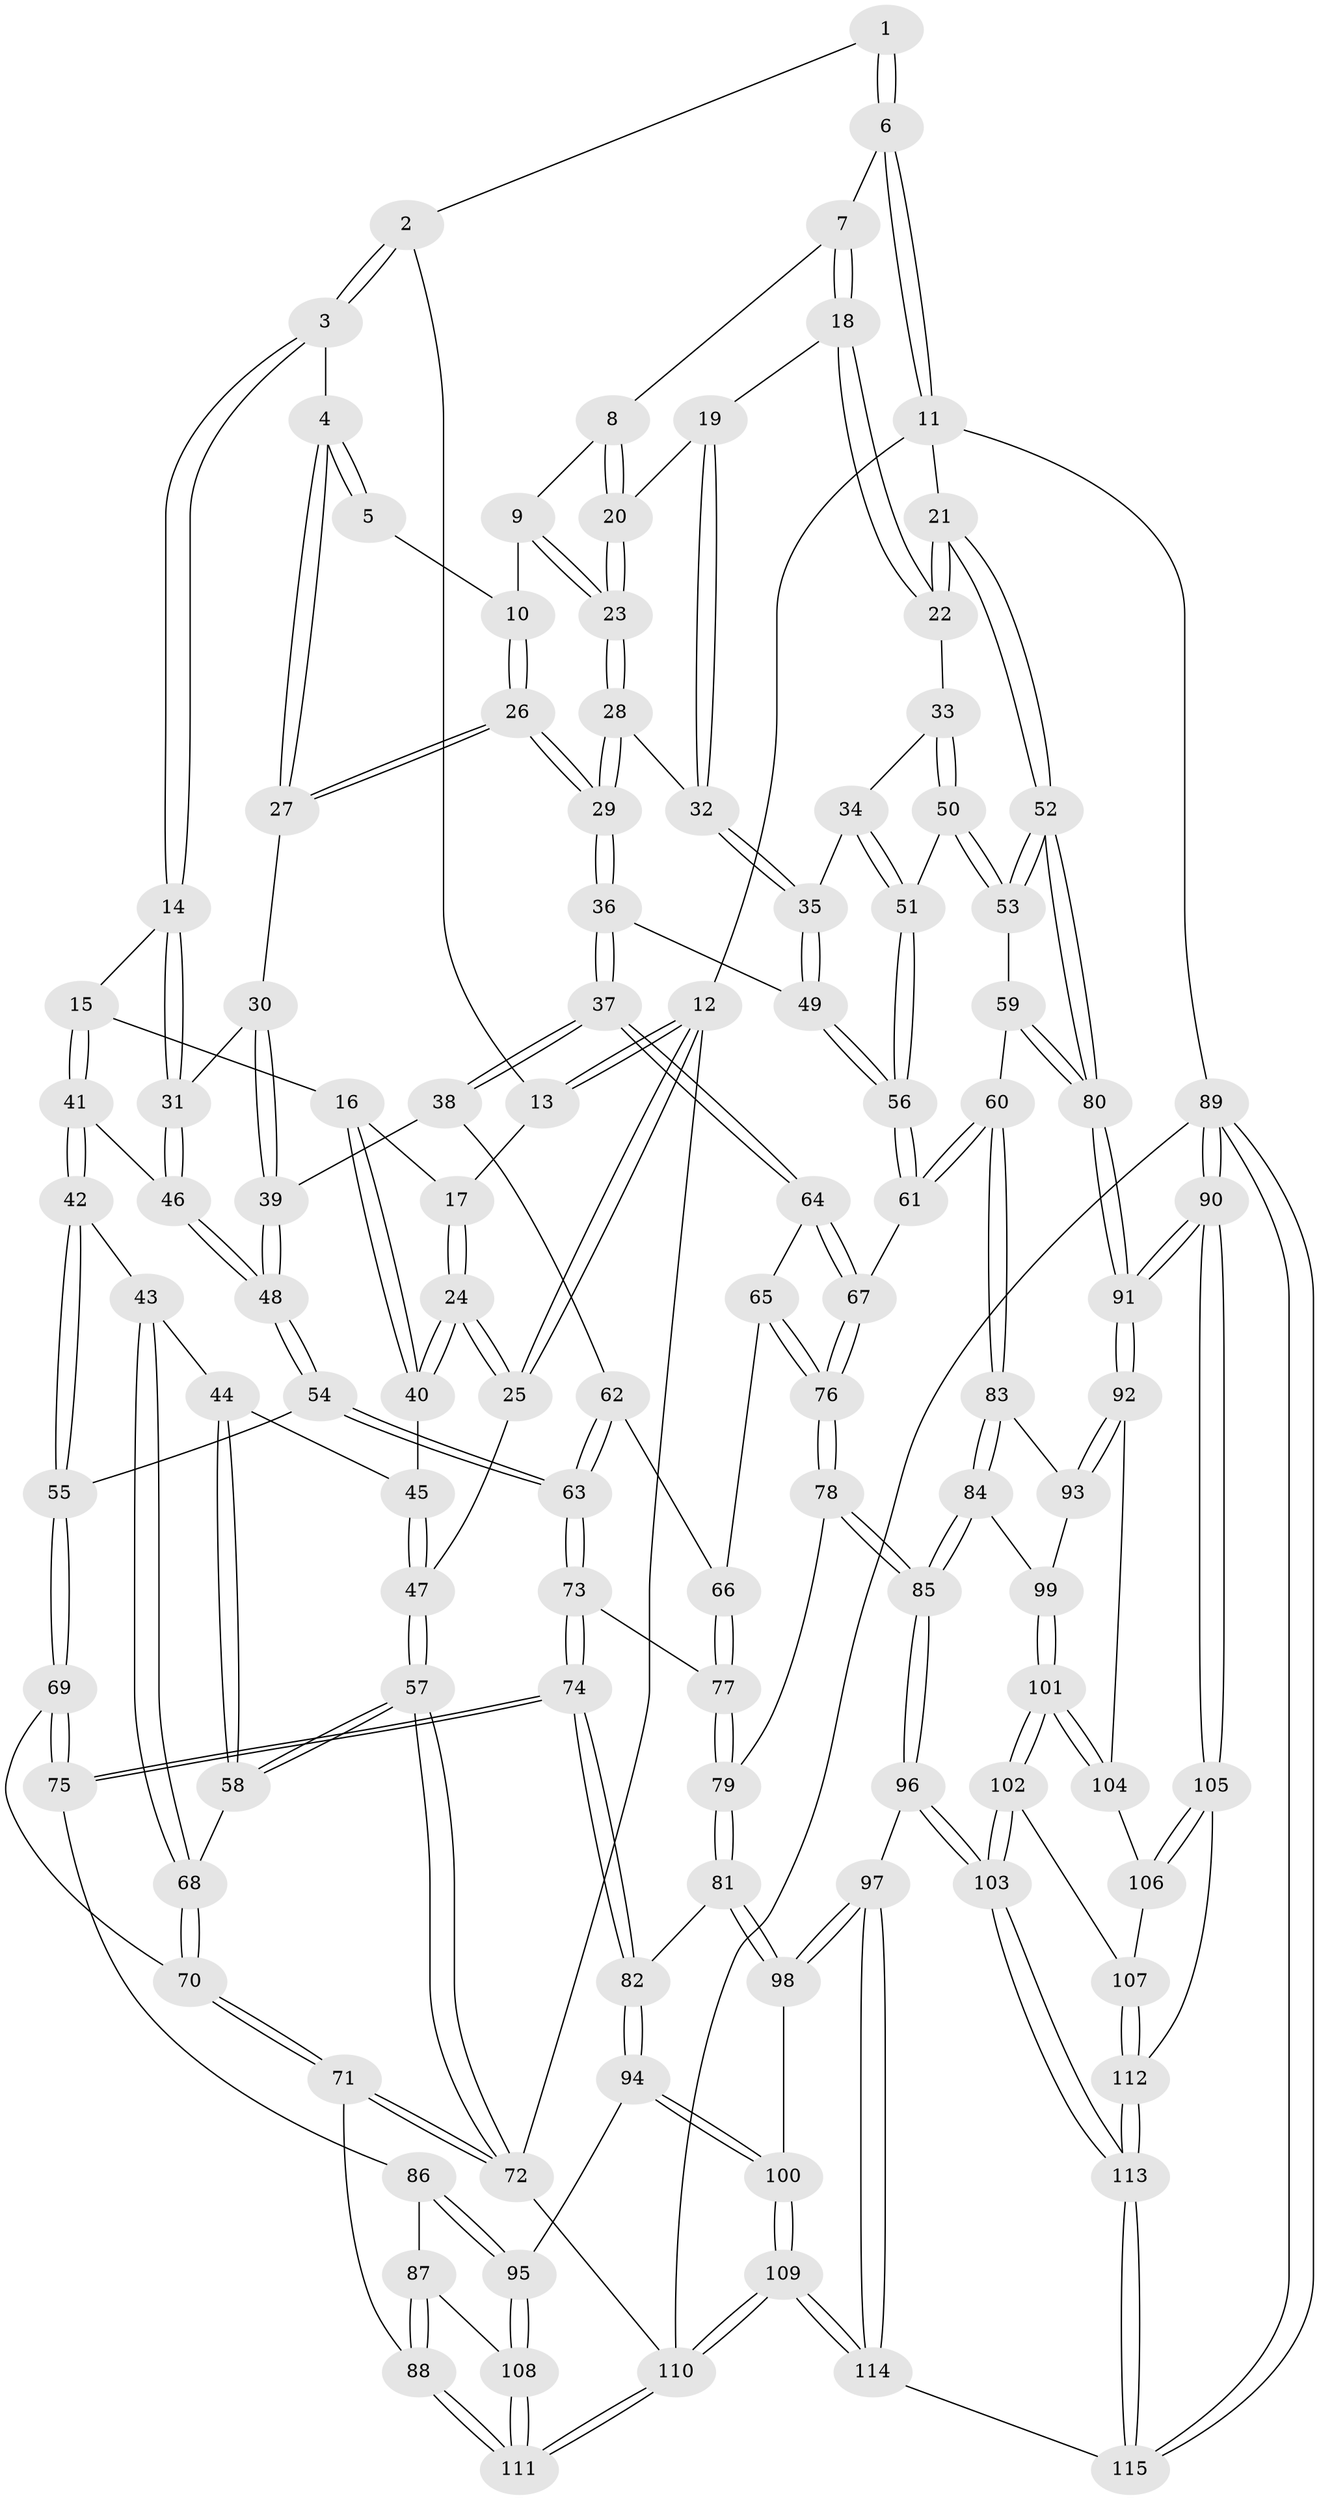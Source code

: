 // coarse degree distribution, {3: 0.12857142857142856, 4: 0.4142857142857143, 5: 0.35714285714285715, 6: 0.1}
// Generated by graph-tools (version 1.1) at 2025/42/03/06/25 10:42:33]
// undirected, 115 vertices, 284 edges
graph export_dot {
graph [start="1"]
  node [color=gray90,style=filled];
  1 [pos="+0.5927912058178804+0"];
  2 [pos="+0.22789987249293203+0"];
  3 [pos="+0.3144050168781023+0.041505940185388945"];
  4 [pos="+0.4276106606094641+0.10271112067000376"];
  5 [pos="+0.5540051734216541+0"];
  6 [pos="+0.8787596777995557+0"];
  7 [pos="+0.8304986979039768+0"];
  8 [pos="+0.7251020773720859+0.064635078170545"];
  9 [pos="+0.6107700819555733+0.11568083902927202"];
  10 [pos="+0.5863934125932934+0.11641936245608749"];
  11 [pos="+1+0"];
  12 [pos="+0+0"];
  13 [pos="+0+0"];
  14 [pos="+0.26567941888306335+0.14010644464049446"];
  15 [pos="+0.14089825697220468+0.1950346928327103"];
  16 [pos="+0.12494658444333291+0.19081897668052755"];
  17 [pos="+0.09237943886138324+0.10507734817095196"];
  18 [pos="+0.8708276276442243+0.1574652748535236"];
  19 [pos="+0.8311341972193663+0.19268456066571915"];
  20 [pos="+0.7130576181567116+0.18585987873987256"];
  21 [pos="+1+0.2323617160612241"];
  22 [pos="+0.9639852700959672+0.23145723616169472"];
  23 [pos="+0.6896759889284501+0.21317197010460637"];
  24 [pos="+0+0.22309511058632012"];
  25 [pos="+0+0.22398282429323652"];
  26 [pos="+0.507695939008947+0.19060262798880104"];
  27 [pos="+0.48686946992165964+0.18491893006889515"];
  28 [pos="+0.6839652207918259+0.23595580822649934"];
  29 [pos="+0.5771410787248458+0.29700892559704617"];
  30 [pos="+0.47098912462879516+0.19628687080260163"];
  31 [pos="+0.32849334221530163+0.2524164405104004"];
  32 [pos="+0.7785692750168252+0.2926343456809666"];
  33 [pos="+0.9145567498523668+0.3115726090160405"];
  34 [pos="+0.8164925415735245+0.31662704973794387"];
  35 [pos="+0.7838672973934249+0.31650966704053674"];
  36 [pos="+0.5769613792755086+0.3141482297206809"];
  37 [pos="+0.555750034934927+0.3616483406495631"];
  38 [pos="+0.45213336999284337+0.3789633736870339"];
  39 [pos="+0.3990204500039475+0.3656432574345386"];
  40 [pos="+0.08155741039093577+0.21739489445649174"];
  41 [pos="+0.14581801700603006+0.20494034444378095"];
  42 [pos="+0.215616329383235+0.39464497853475466"];
  43 [pos="+0.19191824966265225+0.39968315847292746"];
  44 [pos="+0.07083929988640761+0.351944781565769"];
  45 [pos="+0.07237811154037593+0.2718702750690476"];
  46 [pos="+0.3182959419237772+0.2949622092723984"];
  47 [pos="+0+0.42683270822622665"];
  48 [pos="+0.3102843728325012+0.37228386849161843"];
  49 [pos="+0.7608819126967887+0.37914557482738137"];
  50 [pos="+0.9200533464752383+0.3671946523916722"];
  51 [pos="+0.878294086909109+0.38248041277824324"];
  52 [pos="+1+0.5006998578463713"];
  53 [pos="+0.9282285676419937+0.3791050597634014"];
  54 [pos="+0.2787221777108337+0.40396570143614535"];
  55 [pos="+0.26313562143903163+0.40897001489931395"];
  56 [pos="+0.7715072760673704+0.4351785057429665"];
  57 [pos="+0+0.4338419131411225"];
  58 [pos="+0+0.4079599056108053"];
  59 [pos="+0.874195903640064+0.5168009587486831"];
  60 [pos="+0.7981973673049908+0.5418642354667517"];
  61 [pos="+0.767234438679423+0.4955150477030719"];
  62 [pos="+0.45034439400471277+0.41298954124763787"];
  63 [pos="+0.3929386078026742+0.515986549560651"];
  64 [pos="+0.5724903024494052+0.4222223489115656"];
  65 [pos="+0.5300566955932641+0.49261548192164795"];
  66 [pos="+0.46976395373641494+0.5097237578062372"];
  67 [pos="+0.6715929394404494+0.4847010836239504"];
  68 [pos="+0.1203661896227904+0.4616935051276952"];
  69 [pos="+0.23716207143375767+0.5573154818707126"];
  70 [pos="+0.08174071310234939+0.5654138462348949"];
  71 [pos="+0+0.7164459461753343"];
  72 [pos="+0+0.7085744710942761"];
  73 [pos="+0.40994690400808065+0.5390002229980352"];
  74 [pos="+0.37668802339307816+0.6261960213548309"];
  75 [pos="+0.2609094916457459+0.614516282733146"];
  76 [pos="+0.5755904413827294+0.5928931050173502"];
  77 [pos="+0.4385435486802001+0.5322724022245736"];
  78 [pos="+0.5716392521541808+0.6369467238199726"];
  79 [pos="+0.5618052527386344+0.639523312277834"];
  80 [pos="+1+0.5165989386046009"];
  81 [pos="+0.5347116377067709+0.6560237715123327"];
  82 [pos="+0.40747891256144353+0.6767104999757632"];
  83 [pos="+0.7972253161755004+0.5518393753264997"];
  84 [pos="+0.7769497030282466+0.6692899121368875"];
  85 [pos="+0.6995105372659669+0.7054147163670791"];
  86 [pos="+0.2467007612213157+0.6374234212953327"];
  87 [pos="+0.12212721007978176+0.7488684872491593"];
  88 [pos="+0+0.7301056668901184"];
  89 [pos="+1+1"];
  90 [pos="+1+0.9982407892415415"];
  91 [pos="+1+0.6087225579433"];
  92 [pos="+1+0.6415967930598849"];
  93 [pos="+1+0.6494484592174438"];
  94 [pos="+0.3858424134674124+0.7981923784491097"];
  95 [pos="+0.3389503398572011+0.8009608672830554"];
  96 [pos="+0.6485149675214053+0.8213698551767585"];
  97 [pos="+0.5281430183072434+0.871754362846076"];
  98 [pos="+0.5092330908478289+0.857769187103079"];
  99 [pos="+0.8076768656162553+0.6921812387307"];
  100 [pos="+0.40305498362889597+0.8149494281152504"];
  101 [pos="+0.8543543786563421+0.7652464661602564"];
  102 [pos="+0.8620810825198456+0.8183200885623533"];
  103 [pos="+0.7350055882234167+0.9208493248869164"];
  104 [pos="+0.9633616009310536+0.7623620986567027"];
  105 [pos="+1+0.9609302882722127"];
  106 [pos="+0.9840575744118281+0.8188877227707931"];
  107 [pos="+0.8951121360046428+0.8607432984104777"];
  108 [pos="+0.2336553298372888+0.8321308911118259"];
  109 [pos="+0.25250580647537296+1"];
  110 [pos="+0.24136694787978644+1"];
  111 [pos="+0.21376726126185874+1"];
  112 [pos="+0.9123207327289585+0.9077935985123586"];
  113 [pos="+0.7815672179305245+1"];
  114 [pos="+0.5191451004413442+1"];
  115 [pos="+0.7697444855819483+1"];
  1 -- 2;
  1 -- 6;
  1 -- 6;
  2 -- 3;
  2 -- 3;
  2 -- 13;
  3 -- 4;
  3 -- 14;
  3 -- 14;
  4 -- 5;
  4 -- 5;
  4 -- 27;
  4 -- 27;
  5 -- 10;
  6 -- 7;
  6 -- 11;
  6 -- 11;
  7 -- 8;
  7 -- 18;
  7 -- 18;
  8 -- 9;
  8 -- 20;
  8 -- 20;
  9 -- 10;
  9 -- 23;
  9 -- 23;
  10 -- 26;
  10 -- 26;
  11 -- 12;
  11 -- 21;
  11 -- 89;
  12 -- 13;
  12 -- 13;
  12 -- 25;
  12 -- 25;
  12 -- 72;
  13 -- 17;
  14 -- 15;
  14 -- 31;
  14 -- 31;
  15 -- 16;
  15 -- 41;
  15 -- 41;
  16 -- 17;
  16 -- 40;
  16 -- 40;
  17 -- 24;
  17 -- 24;
  18 -- 19;
  18 -- 22;
  18 -- 22;
  19 -- 20;
  19 -- 32;
  19 -- 32;
  20 -- 23;
  20 -- 23;
  21 -- 22;
  21 -- 22;
  21 -- 52;
  21 -- 52;
  22 -- 33;
  23 -- 28;
  23 -- 28;
  24 -- 25;
  24 -- 25;
  24 -- 40;
  24 -- 40;
  25 -- 47;
  26 -- 27;
  26 -- 27;
  26 -- 29;
  26 -- 29;
  27 -- 30;
  28 -- 29;
  28 -- 29;
  28 -- 32;
  29 -- 36;
  29 -- 36;
  30 -- 31;
  30 -- 39;
  30 -- 39;
  31 -- 46;
  31 -- 46;
  32 -- 35;
  32 -- 35;
  33 -- 34;
  33 -- 50;
  33 -- 50;
  34 -- 35;
  34 -- 51;
  34 -- 51;
  35 -- 49;
  35 -- 49;
  36 -- 37;
  36 -- 37;
  36 -- 49;
  37 -- 38;
  37 -- 38;
  37 -- 64;
  37 -- 64;
  38 -- 39;
  38 -- 62;
  39 -- 48;
  39 -- 48;
  40 -- 45;
  41 -- 42;
  41 -- 42;
  41 -- 46;
  42 -- 43;
  42 -- 55;
  42 -- 55;
  43 -- 44;
  43 -- 68;
  43 -- 68;
  44 -- 45;
  44 -- 58;
  44 -- 58;
  45 -- 47;
  45 -- 47;
  46 -- 48;
  46 -- 48;
  47 -- 57;
  47 -- 57;
  48 -- 54;
  48 -- 54;
  49 -- 56;
  49 -- 56;
  50 -- 51;
  50 -- 53;
  50 -- 53;
  51 -- 56;
  51 -- 56;
  52 -- 53;
  52 -- 53;
  52 -- 80;
  52 -- 80;
  53 -- 59;
  54 -- 55;
  54 -- 63;
  54 -- 63;
  55 -- 69;
  55 -- 69;
  56 -- 61;
  56 -- 61;
  57 -- 58;
  57 -- 58;
  57 -- 72;
  57 -- 72;
  58 -- 68;
  59 -- 60;
  59 -- 80;
  59 -- 80;
  60 -- 61;
  60 -- 61;
  60 -- 83;
  60 -- 83;
  61 -- 67;
  62 -- 63;
  62 -- 63;
  62 -- 66;
  63 -- 73;
  63 -- 73;
  64 -- 65;
  64 -- 67;
  64 -- 67;
  65 -- 66;
  65 -- 76;
  65 -- 76;
  66 -- 77;
  66 -- 77;
  67 -- 76;
  67 -- 76;
  68 -- 70;
  68 -- 70;
  69 -- 70;
  69 -- 75;
  69 -- 75;
  70 -- 71;
  70 -- 71;
  71 -- 72;
  71 -- 72;
  71 -- 88;
  72 -- 110;
  73 -- 74;
  73 -- 74;
  73 -- 77;
  74 -- 75;
  74 -- 75;
  74 -- 82;
  74 -- 82;
  75 -- 86;
  76 -- 78;
  76 -- 78;
  77 -- 79;
  77 -- 79;
  78 -- 79;
  78 -- 85;
  78 -- 85;
  79 -- 81;
  79 -- 81;
  80 -- 91;
  80 -- 91;
  81 -- 82;
  81 -- 98;
  81 -- 98;
  82 -- 94;
  82 -- 94;
  83 -- 84;
  83 -- 84;
  83 -- 93;
  84 -- 85;
  84 -- 85;
  84 -- 99;
  85 -- 96;
  85 -- 96;
  86 -- 87;
  86 -- 95;
  86 -- 95;
  87 -- 88;
  87 -- 88;
  87 -- 108;
  88 -- 111;
  88 -- 111;
  89 -- 90;
  89 -- 90;
  89 -- 115;
  89 -- 115;
  89 -- 110;
  90 -- 91;
  90 -- 91;
  90 -- 105;
  90 -- 105;
  91 -- 92;
  91 -- 92;
  92 -- 93;
  92 -- 93;
  92 -- 104;
  93 -- 99;
  94 -- 95;
  94 -- 100;
  94 -- 100;
  95 -- 108;
  95 -- 108;
  96 -- 97;
  96 -- 103;
  96 -- 103;
  97 -- 98;
  97 -- 98;
  97 -- 114;
  97 -- 114;
  98 -- 100;
  99 -- 101;
  99 -- 101;
  100 -- 109;
  100 -- 109;
  101 -- 102;
  101 -- 102;
  101 -- 104;
  101 -- 104;
  102 -- 103;
  102 -- 103;
  102 -- 107;
  103 -- 113;
  103 -- 113;
  104 -- 106;
  105 -- 106;
  105 -- 106;
  105 -- 112;
  106 -- 107;
  107 -- 112;
  107 -- 112;
  108 -- 111;
  108 -- 111;
  109 -- 110;
  109 -- 110;
  109 -- 114;
  109 -- 114;
  110 -- 111;
  110 -- 111;
  112 -- 113;
  112 -- 113;
  113 -- 115;
  113 -- 115;
  114 -- 115;
}
